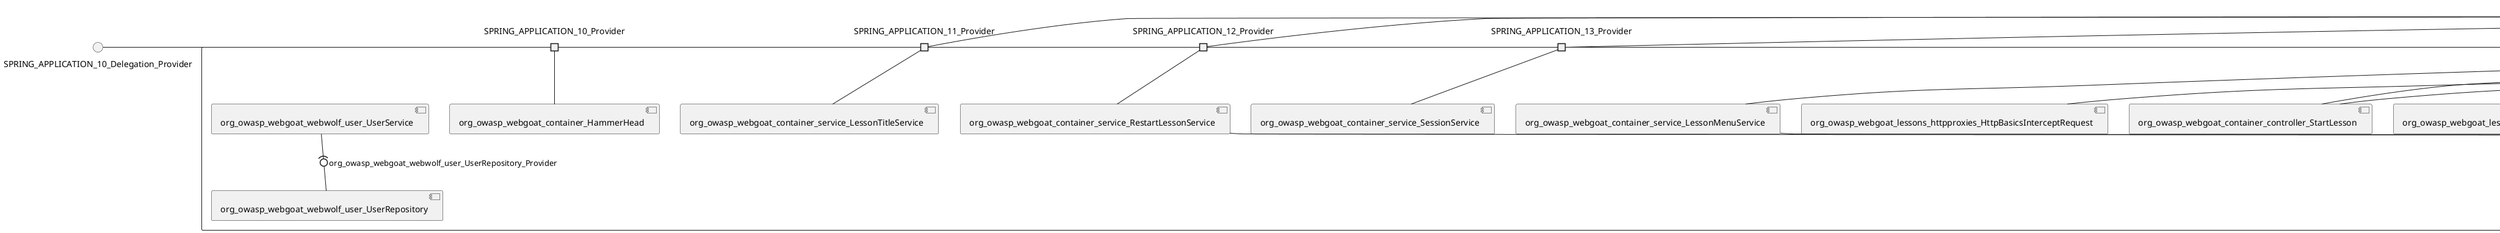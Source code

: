 @startuml
skinparam fixCircleLabelOverlapping true
skinparam componentStyle uml2
() SPRING_APPLICATION_10_Delegation_Provider
() SPRING_APPLICATION_11_Delegation_Provider
() SPRING_APPLICATION_12_Delegation_Provider
() SPRING_APPLICATION_13_Delegation_Provider
() SPRING_APPLICATION_14_Delegation_Provider
() SPRING_APPLICATION_15_Delegation_Provider
() SPRING_APPLICATION_16_Delegation_Provider
() SPRING_APPLICATION_2_Delegation_Provider
() SPRING_APPLICATION_3_Delegation_Provider
() SPRING_APPLICATION_4_Delegation_Provider
() SPRING_APPLICATION_5_Delegation_Provider
() SPRING_APPLICATION_6_Delegation_Provider
() SPRING_APPLICATION_7_Delegation_Provider
() SPRING_APPLICATION_8_Delegation_Provider
() SPRING_APPLICATION_9_Delegation_Provider
() SPRING_APPLICATION_BypassRestrictions_FieldRestrictions_POST_Delegation_Provider
() SPRING_APPLICATION_BypassRestrictions_frontendValidation_POST_Delegation_Provider
() SPRING_APPLICATION_ChromeDevTools_dummy_POST_Delegation_Provider
() SPRING_APPLICATION_ChromeDevTools_network_POST_Delegation_Provider
() SPRING_APPLICATION_CrossSiteScriptingStored_stored_xss_POST_Delegation_Provider
() SPRING_APPLICATION_CrossSiteScriptingStored_stored_xss_follow_up_POST_Delegation_Provider
() SPRING_APPLICATION_CrossSiteScripting_attack1_POST_Delegation_Provider
() SPRING_APPLICATION_CrossSiteScripting_attack3_POST_Delegation_Provider
() SPRING_APPLICATION_CrossSiteScripting_attack4_POST_Delegation_Provider
() SPRING_APPLICATION_CrossSiteScripting_attack5a_GET_Delegation_Provider
() SPRING_APPLICATION_CrossSiteScripting_attack6a_POST_Delegation_Provider
() SPRING_APPLICATION_CrossSiteScripting_dom_follow_up_POST_Delegation_Provider
() SPRING_APPLICATION_CrossSiteScripting_phone_home_xss_POST_Delegation_Provider
() SPRING_APPLICATION_CrossSiteScripting_quiz_GET_POST_Delegation_Provider
() SPRING_APPLICATION_Delegation_Provider
() SPRING_APPLICATION_GET_10_Delegation_Provider
() SPRING_APPLICATION_GET_11_Delegation_Provider
() SPRING_APPLICATION_GET_2_Delegation_Provider
() SPRING_APPLICATION_GET_3_Delegation_Provider
() SPRING_APPLICATION_GET_4_Delegation_Provider
() SPRING_APPLICATION_GET_5_Delegation_Provider
() SPRING_APPLICATION_GET_6_Delegation_Provider
() SPRING_APPLICATION_GET_7_Delegation_Provider
() SPRING_APPLICATION_GET_8_Delegation_Provider
() SPRING_APPLICATION_GET_9_Delegation_Provider
() SPRING_APPLICATION_GET_Delegation_Provider
() SPRING_APPLICATION_HtmlTampering_task_POST_Delegation_Provider
() SPRING_APPLICATION_HttpBasics_attack1_POST_Delegation_Provider
() SPRING_APPLICATION_HttpBasics_attack2_POST_Delegation_Provider
() SPRING_APPLICATION_IDOR_diff_attributes_POST_Delegation_Provider
() SPRING_APPLICATION_IDOR_login_POST_Delegation_Provider
() SPRING_APPLICATION_IDOR_profile_alt_path_POST_Delegation_Provider
() SPRING_APPLICATION_InsecureDeserialization_task_POST_Delegation_Provider
() SPRING_APPLICATION_InsecureLogin_Delegation_Provider
() SPRING_APPLICATION_JWT_decode_POST_Delegation_Provider
() SPRING_APPLICATION_JWT_jku_Delegation_Provider
() SPRING_APPLICATION_JWT_kid_Delegation_Provider
() SPRING_APPLICATION_JWT_quiz_GET_POST_Delegation_Provider
() SPRING_APPLICATION_JWT_refresh_Delegation_Provider
() SPRING_APPLICATION_JWT_secret_POST_Delegation_Provider
() SPRING_APPLICATION_JWT_votings_Delegation_Provider
() SPRING_APPLICATION_LogSpoofing_log_bleeding_POST_Delegation_Provider
() SPRING_APPLICATION_LogSpoofing_log_spoofing_POST_Delegation_Provider
() SPRING_APPLICATION_POST_10_Delegation_Provider
() SPRING_APPLICATION_POST_11_Delegation_Provider
() SPRING_APPLICATION_POST_12_Delegation_Provider
() SPRING_APPLICATION_POST_13_Delegation_Provider
() SPRING_APPLICATION_POST_14_Delegation_Provider
() SPRING_APPLICATION_POST_15_Delegation_Provider
() SPRING_APPLICATION_POST_16_Delegation_Provider
() SPRING_APPLICATION_POST_17_Delegation_Provider
() SPRING_APPLICATION_POST_18_Delegation_Provider
() SPRING_APPLICATION_POST_2_Delegation_Provider
() SPRING_APPLICATION_POST_3_Delegation_Provider
() SPRING_APPLICATION_POST_4_Delegation_Provider
() SPRING_APPLICATION_POST_5_Delegation_Provider
() SPRING_APPLICATION_POST_6_Delegation_Provider
() SPRING_APPLICATION_POST_7_Delegation_Provider
() SPRING_APPLICATION_POST_8_Delegation_Provider
() SPRING_APPLICATION_POST_9_Delegation_Provider
() SPRING_APPLICATION_POST_Delegation_Provider
() SPRING_APPLICATION_PUT_Delegation_Provider
() SPRING_APPLICATION_PasswordReset_ForgotPassword_create_password_reset_link_POST_Delegation_Provider
() SPRING_APPLICATION_PasswordReset_SecurityQuestions_POST_Delegation_Provider
() SPRING_APPLICATION_PasswordReset_reset_Delegation_Provider
() SPRING_APPLICATION_PasswordReset_simple_mail_reset_POST_Delegation_Provider
() SPRING_APPLICATION_PathTraversal_profile_picture_GET_Delegation_Provider
() SPRING_APPLICATION_PathTraversal_profile_picture_fix_GET_Delegation_Provider
() SPRING_APPLICATION_PathTraversal_profile_upload_POST_Delegation_Provider
() SPRING_APPLICATION_PathTraversal_profile_upload_fix_POST_Delegation_Provider
() SPRING_APPLICATION_PathTraversal_profile_upload_remove_user_input_POST_Delegation_Provider
() SPRING_APPLICATION_PathTraversal_random_POST_Delegation_Provider
() SPRING_APPLICATION_PathTraversal_random_picture_GET_Delegation_Provider
() SPRING_APPLICATION_PathTraversal_zip_slip_Delegation_Provider
() SPRING_APPLICATION_SSRF_task1_POST_Delegation_Provider
() SPRING_APPLICATION_SSRF_task2_POST_Delegation_Provider
() SPRING_APPLICATION_SecurePasswords_assignment_POST_Delegation_Provider
() SPRING_APPLICATION_SqlInjectionAdvanced_attack6a_POST_Delegation_Provider
() SPRING_APPLICATION_SqlInjectionAdvanced_attack6b_POST_Delegation_Provider
() SPRING_APPLICATION_SqlInjectionAdvanced_challenge_Login_POST_Delegation_Provider
() SPRING_APPLICATION_SqlInjectionAdvanced_challenge_PUT_Delegation_Provider
() SPRING_APPLICATION_SqlInjectionAdvanced_quiz_GET_POST_Delegation_Provider
() SPRING_APPLICATION_SqlInjectionMitigations_attack10a_POST_Delegation_Provider
() SPRING_APPLICATION_SqlInjectionMitigations_attack10b_POST_Delegation_Provider
() SPRING_APPLICATION_SqlInjectionMitigations_attack12a_POST_Delegation_Provider
() SPRING_APPLICATION_SqlInjectionMitigations_servers_GET_Delegation_Provider
() SPRING_APPLICATION_SqlInjection_assignment5a_POST_Delegation_Provider
() SPRING_APPLICATION_SqlInjection_assignment5b_POST_Delegation_Provider
() SPRING_APPLICATION_SqlInjection_attack10_POST_Delegation_Provider
() SPRING_APPLICATION_SqlInjection_attack2_POST_Delegation_Provider
() SPRING_APPLICATION_SqlInjection_attack3_POST_Delegation_Provider
() SPRING_APPLICATION_SqlInjection_attack4_POST_Delegation_Provider
() SPRING_APPLICATION_SqlInjection_attack5_POST_Delegation_Provider
() SPRING_APPLICATION_SqlInjection_attack8_POST_Delegation_Provider
() SPRING_APPLICATION_SqlInjection_attack9_POST_Delegation_Provider
() SPRING_APPLICATION_SqlOnlyInputValidationOnKeywords_attack_POST_Delegation_Provider
() SPRING_APPLICATION_SqlOnlyInputValidation_attack_POST_Delegation_Provider
() SPRING_APPLICATION_VulnerableComponents_attack1_POST_Delegation_Provider
() SPRING_APPLICATION_WebWolf_GET_Delegation_Provider
() SPRING_APPLICATION_WebWolf_landing_Delegation_Provider
() SPRING_APPLICATION_WebWolf_mail_Delegation_Provider
() SPRING_APPLICATION_challenge_1_POST_Delegation_Provider
() SPRING_APPLICATION_challenge_5_POST_Delegation_Provider
() SPRING_APPLICATION_challenge_7_Delegation_Provider
() SPRING_APPLICATION_challenge_8_Delegation_Provider
() SPRING_APPLICATION_challenge_logo_Delegation_Provider
() SPRING_APPLICATION_cia_quiz_GET_POST_Delegation_Provider
() SPRING_APPLICATION_clientSideFiltering_attack1_POST_Delegation_Provider
() SPRING_APPLICATION_clientSideFiltering_challenge_store_coupons_GET_Delegation_Provider
() SPRING_APPLICATION_clientSideFiltering_getItForFree_POST_Delegation_Provider
() SPRING_APPLICATION_clientSideFiltering_salaries_GET_Delegation_Provider
() SPRING_APPLICATION_crypto_encoding_basic_auth_POST_Delegation_Provider
() SPRING_APPLICATION_crypto_encoding_xor_POST_Delegation_Provider
() SPRING_APPLICATION_crypto_hashing_POST_Delegation_Provider
() SPRING_APPLICATION_crypto_secure_defaults_POST_Delegation_Provider
() SPRING_APPLICATION_crypto_signing_verify_POST_Delegation_Provider
() SPRING_APPLICATION_csrf_feedback_message_POST_Delegation_Provider
() SPRING_APPLICATION_csrf_review_POST_Delegation_Provider
() SPRING_APPLICATION_files_GET_Delegation_Provider
() SPRING_APPLICATION_fileupload_POST_Delegation_Provider
() SPRING_APPLICATION_jwt_Delegation_Provider
() SPRING_APPLICATION_landing_Delegation_Provider
() SPRING_APPLICATION_lesson_template_Delegation_Provider
() SPRING_APPLICATION_login_oauth_mvc_GET_Delegation_Provider
() SPRING_APPLICATION_mail_DELETE_GET_POST_Delegation_Provider
() SPRING_APPLICATION_register_mvc_POST_Delegation_Provider
() SPRING_APPLICATION_registration_GET_Delegation_Provider
() SPRING_APPLICATION_requests_GET_Delegation_Provider
() SPRING_APPLICATION_scoreboard_data_GET_Delegation_Provider
() SPRING_APPLICATION_server_directory_GET_Delegation_Provider
() SPRING_APPLICATION_service_debug_labels_mvc_Delegation_Provider
() SPRING_APPLICATION_service_lessonoverview_mvc_Delegation_Provider
() SPRING_APPLICATION_xxe_comments_GET_Delegation_Provider
rectangle System {
[org_owasp_webgoat_container_HammerHead] [[webgoat-webgoat.repository#_z3dAdlObEe-I78JjumoqTw]]
[org_owasp_webgoat_container_WebWolfRedirect] [[webgoat-webgoat.repository#_z3dAdlObEe-I78JjumoqTw]]
[org_owasp_webgoat_container_controller_StartLesson] [[webgoat-webgoat.repository#_z3dAdlObEe-I78JjumoqTw]]
[org_owasp_webgoat_container_controller_Welcome] [[webgoat-webgoat.repository#_z3dAdlObEe-I78JjumoqTw]]
[org_owasp_webgoat_container_i18n_PluginMessages_Provider] [[webgoat-webgoat.repository#_z3dAdlObEe-I78JjumoqTw]]
[org_owasp_webgoat_container_report_ReportCardController] [[webgoat-webgoat.repository#_z3dAdlObEe-I78JjumoqTw]]
[org_owasp_webgoat_container_service_EnvironmentService] [[webgoat-webgoat.repository#_z3dAdlObEe-I78JjumoqTw]]
[org_owasp_webgoat_container_service_HintService] [[webgoat-webgoat.repository#_z3dAdlObEe-I78JjumoqTw]]
[org_owasp_webgoat_container_service_LabelDebugService] [[webgoat-webgoat.repository#_z3dAdlObEe-I78JjumoqTw]]
[org_owasp_webgoat_container_service_LabelService] [[webgoat-webgoat.repository#_z3dAdlObEe-I78JjumoqTw]]
[org_owasp_webgoat_container_service_LessonInfoService] [[webgoat-webgoat.repository#_z3dAdlObEe-I78JjumoqTw]]
[org_owasp_webgoat_container_service_LessonMenuService] [[webgoat-webgoat.repository#_z3dAdlObEe-I78JjumoqTw]]
[org_owasp_webgoat_container_service_LessonProgressService] [[webgoat-webgoat.repository#_z3dAdlObEe-I78JjumoqTw]]
[org_owasp_webgoat_container_service_LessonTitleService] [[webgoat-webgoat.repository#_z3dAdlObEe-I78JjumoqTw]]
[org_owasp_webgoat_container_service_RestartLessonService] [[webgoat-webgoat.repository#_z3dAdlObEe-I78JjumoqTw]]
[org_owasp_webgoat_container_service_SessionService] [[webgoat-webgoat.repository#_z3dAdlObEe-I78JjumoqTw]]
[org_owasp_webgoat_container_session_UserSessionData_Provider] [[webgoat-webgoat.repository#_z3dAdlObEe-I78JjumoqTw]]
[org_owasp_webgoat_container_session_WebSession_Provider] [[webgoat-webgoat.repository#_z3dAdlObEe-I78JjumoqTw]]
[org_owasp_webgoat_container_users_RegistrationController] [[webgoat-webgoat.repository#_z3dAdlObEe-I78JjumoqTw]]
[org_owasp_webgoat_container_users_Scoreboard] [[webgoat-webgoat.repository#_z3dAdlObEe-I78JjumoqTw]]
[org_owasp_webgoat_container_users_UserProgressRepository] [[webgoat-webgoat.repository#_z3dAdlObEe-I78JjumoqTw]]
[org_owasp_webgoat_container_users_UserRepository] [[webgoat-webgoat.repository#_z3dAdlObEe-I78JjumoqTw]]
[org_owasp_webgoat_container_users_UserService] [[webgoat-webgoat.repository#_z3dAdlObEe-I78JjumoqTw]]
[org_owasp_webgoat_lessons_authbypass_VerifyAccount] [[webgoat-webgoat.repository#_z3dAdlObEe-I78JjumoqTw]]
[org_owasp_webgoat_lessons_bypassrestrictions_BypassRestrictionsFieldRestrictions] [[webgoat-webgoat.repository#_z3dAdlObEe-I78JjumoqTw]]
[org_owasp_webgoat_lessons_bypassrestrictions_BypassRestrictionsFrontendValidation] [[webgoat-webgoat.repository#_z3dAdlObEe-I78JjumoqTw]]
[org_owasp_webgoat_lessons_challenges_FlagController] [[webgoat-webgoat.repository#_z3dAdlObEe-I78JjumoqTw]]
[org_owasp_webgoat_lessons_challenges_challenge1_Assignment1] [[webgoat-webgoat.repository#_z3dAdlObEe-I78JjumoqTw]]
[org_owasp_webgoat_lessons_challenges_challenge1_ImageServlet] [[webgoat-webgoat.repository#_z3dAdlObEe-I78JjumoqTw]]
[org_owasp_webgoat_lessons_challenges_challenge5_Assignment5] [[webgoat-webgoat.repository#_z3dAdlObEe-I78JjumoqTw]]
[org_owasp_webgoat_lessons_challenges_challenge7_Assignment7] [[webgoat-webgoat.repository#_z3dAdlObEe-I78JjumoqTw]]
[org_owasp_webgoat_lessons_challenges_challenge8_Assignment8] [[webgoat-webgoat.repository#_z3dAdlObEe-I78JjumoqTw]]
[org_owasp_webgoat_lessons_chromedevtools_NetworkDummy] [[webgoat-webgoat.repository#_z3dAdlObEe-I78JjumoqTw]]
[org_owasp_webgoat_lessons_chromedevtools_NetworkLesson] [[webgoat-webgoat.repository#_z3dAdlObEe-I78JjumoqTw]]
[org_owasp_webgoat_lessons_cia_CIAQuiz] [[webgoat-webgoat.repository#_z3dAdlObEe-I78JjumoqTw]]
[org_owasp_webgoat_lessons_clientsidefiltering_ClientSideFilteringAssignment] [[webgoat-webgoat.repository#_z3dAdlObEe-I78JjumoqTw]]
[org_owasp_webgoat_lessons_clientsidefiltering_ClientSideFilteringFreeAssignment] [[webgoat-webgoat.repository#_z3dAdlObEe-I78JjumoqTw]]
[org_owasp_webgoat_lessons_clientsidefiltering_Salaries] [[webgoat-webgoat.repository#_z3dAdlObEe-I78JjumoqTw]]
[org_owasp_webgoat_lessons_clientsidefiltering_ShopEndpoint] [[webgoat-webgoat.repository#_z3dAdlObEe-I78JjumoqTw]]
[org_owasp_webgoat_lessons_cryptography_EncodingAssignment] [[webgoat-webgoat.repository#_z3dAdlObEe-I78JjumoqTw]]
[org_owasp_webgoat_lessons_cryptography_HashingAssignment] [[webgoat-webgoat.repository#_z3dAdlObEe-I78JjumoqTw]]
[org_owasp_webgoat_lessons_cryptography_SecureDefaultsAssignment] [[webgoat-webgoat.repository#_z3dAdlObEe-I78JjumoqTw]]
[org_owasp_webgoat_lessons_cryptography_SigningAssignment] [[webgoat-webgoat.repository#_z3dAdlObEe-I78JjumoqTw]]
[org_owasp_webgoat_lessons_cryptography_XOREncodingAssignment] [[webgoat-webgoat.repository#_z3dAdlObEe-I78JjumoqTw]]
[org_owasp_webgoat_lessons_csrf_CSRFConfirmFlag1] [[webgoat-webgoat.repository#_z3dAdlObEe-I78JjumoqTw]]
[org_owasp_webgoat_lessons_csrf_CSRFFeedback] [[webgoat-webgoat.repository#_z3dAdlObEe-I78JjumoqTw]]
[org_owasp_webgoat_lessons_csrf_CSRFGetFlag] [[webgoat-webgoat.repository#_z3dAdlObEe-I78JjumoqTw]]
[org_owasp_webgoat_lessons_csrf_CSRFLogin] [[webgoat-webgoat.repository#_z3dAdlObEe-I78JjumoqTw]]
[org_owasp_webgoat_lessons_csrf_ForgedReviews] [[webgoat-webgoat.repository#_z3dAdlObEe-I78JjumoqTw]]
[org_owasp_webgoat_lessons_csrf_ObjectMapper_Provider] [[webgoat-webgoat.repository#_z3dAdlObEe-I78JjumoqTw]]
[org_owasp_webgoat_lessons_deserialization_InsecureDeserializationTask] [[webgoat-webgoat.repository#_z3dAdlObEe-I78JjumoqTw]]
[org_owasp_webgoat_lessons_hijacksession_HijackSessionAssignment] [[webgoat-webgoat.repository#_z3dAdlObEe-I78JjumoqTw]]
[org_owasp_webgoat_lessons_hijacksession_cas_HijackSessionAuthenticationProvider] [[webgoat-webgoat.repository#_z3dAdlObEe-I78JjumoqTw]]
[org_owasp_webgoat_lessons_htmltampering_HtmlTamperingTask] [[webgoat-webgoat.repository#_z3dAdlObEe-I78JjumoqTw]]
[org_owasp_webgoat_lessons_httpbasics_HttpBasicsLesson] [[webgoat-webgoat.repository#_z3dAdlObEe-I78JjumoqTw]]
[org_owasp_webgoat_lessons_httpbasics_HttpBasicsQuiz] [[webgoat-webgoat.repository#_z3dAdlObEe-I78JjumoqTw]]
[org_owasp_webgoat_lessons_httpproxies_HttpBasicsInterceptRequest] [[webgoat-webgoat.repository#_z3dAdlObEe-I78JjumoqTw]]
[org_owasp_webgoat_lessons_idor_IDORDiffAttributes] [[webgoat-webgoat.repository#_z3dAdlObEe-I78JjumoqTw]]
[org_owasp_webgoat_lessons_idor_IDOREditOtherProfile] [[webgoat-webgoat.repository#_z3dAdlObEe-I78JjumoqTw]]
[org_owasp_webgoat_lessons_idor_IDORLogin] [[webgoat-webgoat.repository#_z3dAdlObEe-I78JjumoqTw]]
[org_owasp_webgoat_lessons_idor_IDORViewOtherProfile] [[webgoat-webgoat.repository#_z3dAdlObEe-I78JjumoqTw]]
[org_owasp_webgoat_lessons_idor_IDORViewOwnProfile] [[webgoat-webgoat.repository#_z3dAdlObEe-I78JjumoqTw]]
[org_owasp_webgoat_lessons_idor_IDORViewOwnProfileAltUrl] [[webgoat-webgoat.repository#_z3dAdlObEe-I78JjumoqTw]]
[org_owasp_webgoat_lessons_insecurelogin_InsecureLoginTask] [[webgoat-webgoat.repository#_z3dAdlObEe-I78JjumoqTw]]
[org_owasp_webgoat_lessons_jwt_JWTDecodeEndpoint] [[webgoat-webgoat.repository#_z3dAdlObEe-I78JjumoqTw]]
[org_owasp_webgoat_lessons_jwt_JWTQuiz] [[webgoat-webgoat.repository#_z3dAdlObEe-I78JjumoqTw]]
[org_owasp_webgoat_lessons_jwt_JWTRefreshEndpoint] [[webgoat-webgoat.repository#_z3dAdlObEe-I78JjumoqTw]]
[org_owasp_webgoat_lessons_jwt_JWTSecretKeyEndpoint] [[webgoat-webgoat.repository#_z3dAdlObEe-I78JjumoqTw]]
[org_owasp_webgoat_lessons_jwt_JWTVotesEndpoint] [[webgoat-webgoat.repository#_z3dAdlObEe-I78JjumoqTw]]
[org_owasp_webgoat_lessons_jwt_claimmisuse_JWTHeaderJKUEndpoint] [[webgoat-webgoat.repository#_z3dAdlObEe-I78JjumoqTw]]
[org_owasp_webgoat_lessons_jwt_claimmisuse_JWTHeaderKIDEndpoint] [[webgoat-webgoat.repository#_z3dAdlObEe-I78JjumoqTw]]
[org_owasp_webgoat_lessons_lessontemplate_SampleAttack] [[webgoat-webgoat.repository#_z3dAdlObEe-I78JjumoqTw]]
[org_owasp_webgoat_lessons_logging_LogBleedingTask] [[webgoat-webgoat.repository#_z3dAdlObEe-I78JjumoqTw]]
[org_owasp_webgoat_lessons_logging_LogSpoofingTask] [[webgoat-webgoat.repository#_z3dAdlObEe-I78JjumoqTw]]
[org_owasp_webgoat_lessons_missingac_MissingFunctionACHiddenMenus] [[webgoat-webgoat.repository#_z3dAdlObEe-I78JjumoqTw]]
[org_owasp_webgoat_lessons_missingac_MissingFunctionACUsers] [[webgoat-webgoat.repository#_z3dAdlObEe-I78JjumoqTw]]
[org_owasp_webgoat_lessons_missingac_MissingFunctionACYourHash] [[webgoat-webgoat.repository#_z3dAdlObEe-I78JjumoqTw]]
[org_owasp_webgoat_lessons_missingac_MissingFunctionACYourHashAdmin] [[webgoat-webgoat.repository#_z3dAdlObEe-I78JjumoqTw]]
[org_owasp_webgoat_lessons_passwordreset_QuestionsAssignment] [[webgoat-webgoat.repository#_z3dAdlObEe-I78JjumoqTw]]
[org_owasp_webgoat_lessons_passwordreset_ResetLinkAssignment] [[webgoat-webgoat.repository#_z3dAdlObEe-I78JjumoqTw]]
[org_owasp_webgoat_lessons_passwordreset_ResetLinkAssignmentForgotPassword] [[webgoat-webgoat.repository#_z3dAdlObEe-I78JjumoqTw]]
[org_owasp_webgoat_lessons_passwordreset_SecurityQuestionAssignment] [[webgoat-webgoat.repository#_z3dAdlObEe-I78JjumoqTw]]
[org_owasp_webgoat_lessons_passwordreset_SimpleMailAssignment] [[webgoat-webgoat.repository#_z3dAdlObEe-I78JjumoqTw]]
[org_owasp_webgoat_lessons_passwordreset_TriedQuestions] [[webgoat-webgoat.repository#_z3dAdlObEe-I78JjumoqTw]]
[org_owasp_webgoat_lessons_pathtraversal_ProfileUpload] [[webgoat-webgoat.repository#_z3dAdlObEe-I78JjumoqTw]]
[org_owasp_webgoat_lessons_pathtraversal_ProfileUploadFix] [[webgoat-webgoat.repository#_z3dAdlObEe-I78JjumoqTw]]
[org_owasp_webgoat_lessons_pathtraversal_ProfileUploadRemoveUserInput] [[webgoat-webgoat.repository#_z3dAdlObEe-I78JjumoqTw]]
[org_owasp_webgoat_lessons_pathtraversal_ProfileUploadRetrieval] [[webgoat-webgoat.repository#_z3dAdlObEe-I78JjumoqTw]]
[org_owasp_webgoat_lessons_pathtraversal_ProfileZipSlip] [[webgoat-webgoat.repository#_z3dAdlObEe-I78JjumoqTw]]
[org_owasp_webgoat_lessons_securepasswords_SecurePasswordsAssignment] [[webgoat-webgoat.repository#_z3dAdlObEe-I78JjumoqTw]]
[org_owasp_webgoat_lessons_spoofcookie_SpoofCookieAssignment] [[webgoat-webgoat.repository#_z3dAdlObEe-I78JjumoqTw]]
[org_owasp_webgoat_lessons_sqlinjection_advanced_SqlInjectionChallenge] [[webgoat-webgoat.repository#_z3dAdlObEe-I78JjumoqTw]]
[org_owasp_webgoat_lessons_sqlinjection_advanced_SqlInjectionChallengeLogin] [[webgoat-webgoat.repository#_z3dAdlObEe-I78JjumoqTw]]
[org_owasp_webgoat_lessons_sqlinjection_advanced_SqlInjectionLesson6a] [[webgoat-webgoat.repository#_z3dAdlObEe-I78JjumoqTw]]
[org_owasp_webgoat_lessons_sqlinjection_advanced_SqlInjectionLesson6b] [[webgoat-webgoat.repository#_z3dAdlObEe-I78JjumoqTw]]
[org_owasp_webgoat_lessons_sqlinjection_advanced_SqlInjectionQuiz] [[webgoat-webgoat.repository#_z3dAdlObEe-I78JjumoqTw]]
[org_owasp_webgoat_lessons_sqlinjection_introduction_SqlInjectionLesson10] [[webgoat-webgoat.repository#_z3dAdlObEe-I78JjumoqTw]]
[org_owasp_webgoat_lessons_sqlinjection_introduction_SqlInjectionLesson2] [[webgoat-webgoat.repository#_z3dAdlObEe-I78JjumoqTw]]
[org_owasp_webgoat_lessons_sqlinjection_introduction_SqlInjectionLesson3] [[webgoat-webgoat.repository#_z3dAdlObEe-I78JjumoqTw]]
[org_owasp_webgoat_lessons_sqlinjection_introduction_SqlInjectionLesson4] [[webgoat-webgoat.repository#_z3dAdlObEe-I78JjumoqTw]]
[org_owasp_webgoat_lessons_sqlinjection_introduction_SqlInjectionLesson5] [[webgoat-webgoat.repository#_z3dAdlObEe-I78JjumoqTw]]
[org_owasp_webgoat_lessons_sqlinjection_introduction_SqlInjectionLesson5a] [[webgoat-webgoat.repository#_z3dAdlObEe-I78JjumoqTw]]
[org_owasp_webgoat_lessons_sqlinjection_introduction_SqlInjectionLesson5b] [[webgoat-webgoat.repository#_z3dAdlObEe-I78JjumoqTw]]
[org_owasp_webgoat_lessons_sqlinjection_introduction_SqlInjectionLesson8] [[webgoat-webgoat.repository#_z3dAdlObEe-I78JjumoqTw]]
[org_owasp_webgoat_lessons_sqlinjection_introduction_SqlInjectionLesson9] [[webgoat-webgoat.repository#_z3dAdlObEe-I78JjumoqTw]]
[org_owasp_webgoat_lessons_sqlinjection_mitigation_Servers] [[webgoat-webgoat.repository#_z3dAdlObEe-I78JjumoqTw]]
[org_owasp_webgoat_lessons_sqlinjection_mitigation_SqlInjectionLesson10a] [[webgoat-webgoat.repository#_z3dAdlObEe-I78JjumoqTw]]
[org_owasp_webgoat_lessons_sqlinjection_mitigation_SqlInjectionLesson10b] [[webgoat-webgoat.repository#_z3dAdlObEe-I78JjumoqTw]]
[org_owasp_webgoat_lessons_sqlinjection_mitigation_SqlInjectionLesson13] [[webgoat-webgoat.repository#_z3dAdlObEe-I78JjumoqTw]]
[org_owasp_webgoat_lessons_sqlinjection_mitigation_SqlOnlyInputValidation] [[webgoat-webgoat.repository#_z3dAdlObEe-I78JjumoqTw]]
[org_owasp_webgoat_lessons_sqlinjection_mitigation_SqlOnlyInputValidationOnKeywords] [[webgoat-webgoat.repository#_z3dAdlObEe-I78JjumoqTw]]
[org_owasp_webgoat_lessons_ssrf_SSRFTask1] [[webgoat-webgoat.repository#_z3dAdlObEe-I78JjumoqTw]]
[org_owasp_webgoat_lessons_ssrf_SSRFTask2] [[webgoat-webgoat.repository#_z3dAdlObEe-I78JjumoqTw]]
[org_owasp_webgoat_lessons_vulnerablecomponents_VulnerableComponentsLesson] [[webgoat-webgoat.repository#_z3dAdlObEe-I78JjumoqTw]]
[org_owasp_webgoat_lessons_webwolfintroduction_LandingAssignment] [[webgoat-webgoat.repository#_z3dAdlObEe-I78JjumoqTw]]
[org_owasp_webgoat_lessons_webwolfintroduction_MailAssignment] [[webgoat-webgoat.repository#_z3dAdlObEe-I78JjumoqTw]]
[org_owasp_webgoat_lessons_xss_CrossSiteScriptingLesson1] [[webgoat-webgoat.repository#_z3dAdlObEe-I78JjumoqTw]]
[org_owasp_webgoat_lessons_xss_CrossSiteScriptingLesson3] [[webgoat-webgoat.repository#_z3dAdlObEe-I78JjumoqTw]]
[org_owasp_webgoat_lessons_xss_CrossSiteScriptingLesson4] [[webgoat-webgoat.repository#_z3dAdlObEe-I78JjumoqTw]]
[org_owasp_webgoat_lessons_xss_CrossSiteScriptingLesson5a] [[webgoat-webgoat.repository#_z3dAdlObEe-I78JjumoqTw]]
[org_owasp_webgoat_lessons_xss_CrossSiteScriptingLesson6a] [[webgoat-webgoat.repository#_z3dAdlObEe-I78JjumoqTw]]
[org_owasp_webgoat_lessons_xss_CrossSiteScriptingQuiz] [[webgoat-webgoat.repository#_z3dAdlObEe-I78JjumoqTw]]
[org_owasp_webgoat_lessons_xss_DOMCrossSiteScripting] [[webgoat-webgoat.repository#_z3dAdlObEe-I78JjumoqTw]]
[org_owasp_webgoat_lessons_xss_DOMCrossSiteScriptingVerifier] [[webgoat-webgoat.repository#_z3dAdlObEe-I78JjumoqTw]]
[org_owasp_webgoat_lessons_xss_stored_StoredCrossSiteScriptingVerifier] [[webgoat-webgoat.repository#_z3dAdlObEe-I78JjumoqTw]]
[org_owasp_webgoat_lessons_xss_stored_StoredXssComments] [[webgoat-webgoat.repository#_z3dAdlObEe-I78JjumoqTw]]
[org_owasp_webgoat_lessons_xxe_BlindSendFileAssignment] [[webgoat-webgoat.repository#_z3dAdlObEe-I78JjumoqTw]]
[org_owasp_webgoat_lessons_xxe_CommentsCache] [[webgoat-webgoat.repository#_z3dAdlObEe-I78JjumoqTw]]
[org_owasp_webgoat_lessons_xxe_CommentsEndpoint] [[webgoat-webgoat.repository#_z3dAdlObEe-I78JjumoqTw]]
[org_owasp_webgoat_lessons_xxe_ContentTypeAssignment] [[webgoat-webgoat.repository#_z3dAdlObEe-I78JjumoqTw]]
[org_owasp_webgoat_lessons_xxe_SimpleXXE] [[webgoat-webgoat.repository#_z3dAdlObEe-I78JjumoqTw]]
[org_owasp_webgoat_webwolf_FileServer] [[webgoat-webgoat.repository#_z3dAdlObEe-I78JjumoqTw]]
[org_owasp_webgoat_webwolf_jwt_JWTController] [[webgoat-webgoat.repository#_z3dAdlObEe-I78JjumoqTw]]
[org_owasp_webgoat_webwolf_mailbox_MailboxController] [[webgoat-webgoat.repository#_z3dAdlObEe-I78JjumoqTw]]
[org_owasp_webgoat_webwolf_mailbox_MailboxRepository] [[webgoat-webgoat.repository#_z3dAdlObEe-I78JjumoqTw]]
[org_owasp_webgoat_webwolf_requests_LandingPage] [[webgoat-webgoat.repository#_z3dAdlObEe-I78JjumoqTw]]
[org_owasp_webgoat_webwolf_requests_Requests] [[webgoat-webgoat.repository#_z3dAdlObEe-I78JjumoqTw]]
[org_owasp_webgoat_webwolf_user_UserRepository] [[webgoat-webgoat.repository#_z3dAdlObEe-I78JjumoqTw]]
[org_owasp_webgoat_webwolf_user_UserService] [[webgoat-webgoat.repository#_z3dAdlObEe-I78JjumoqTw]]
port SPRING_APPLICATION_10_Provider
SPRING_APPLICATION_10_Delegation_Provider - SPRING_APPLICATION_10_Provider
SPRING_APPLICATION_10_Provider - [org_owasp_webgoat_container_HammerHead]
port SPRING_APPLICATION_11_Provider
SPRING_APPLICATION_11_Delegation_Provider - SPRING_APPLICATION_11_Provider
SPRING_APPLICATION_11_Provider - [org_owasp_webgoat_container_service_LessonTitleService]
port SPRING_APPLICATION_12_Provider
SPRING_APPLICATION_12_Delegation_Provider - SPRING_APPLICATION_12_Provider
SPRING_APPLICATION_12_Provider - [org_owasp_webgoat_container_service_RestartLessonService]
port SPRING_APPLICATION_13_Provider
SPRING_APPLICATION_13_Delegation_Provider - SPRING_APPLICATION_13_Provider
SPRING_APPLICATION_13_Provider - [org_owasp_webgoat_container_service_SessionService]
port SPRING_APPLICATION_14_Provider
SPRING_APPLICATION_14_Delegation_Provider - SPRING_APPLICATION_14_Provider
SPRING_APPLICATION_14_Provider - [org_owasp_webgoat_container_service_LessonMenuService]
port SPRING_APPLICATION_15_Provider
SPRING_APPLICATION_15_Delegation_Provider - SPRING_APPLICATION_15_Provider
SPRING_APPLICATION_15_Provider - [org_owasp_webgoat_container_service_LabelDebugService]
port SPRING_APPLICATION_16_Provider
SPRING_APPLICATION_16_Delegation_Provider - SPRING_APPLICATION_16_Provider
SPRING_APPLICATION_16_Provider - [org_owasp_webgoat_lessons_xxe_SimpleXXE]
port SPRING_APPLICATION_2_Provider
SPRING_APPLICATION_2_Delegation_Provider - SPRING_APPLICATION_2_Provider
SPRING_APPLICATION_2_Provider - [org_owasp_webgoat_lessons_httpproxies_HttpBasicsInterceptRequest]
port SPRING_APPLICATION_3_Provider
SPRING_APPLICATION_3_Delegation_Provider - SPRING_APPLICATION_3_Provider
SPRING_APPLICATION_3_Provider - [org_owasp_webgoat_container_controller_StartLesson]
port SPRING_APPLICATION_4_Provider
SPRING_APPLICATION_4_Delegation_Provider - SPRING_APPLICATION_4_Provider
SPRING_APPLICATION_4_Provider - [org_owasp_webgoat_lessons_cryptography_HashingAssignment]
port SPRING_APPLICATION_5_Provider
SPRING_APPLICATION_5_Delegation_Provider - SPRING_APPLICATION_5_Provider
SPRING_APPLICATION_5_Provider - [org_owasp_webgoat_webwolf_FileServer]
port SPRING_APPLICATION_6_Provider
SPRING_APPLICATION_6_Delegation_Provider - SPRING_APPLICATION_6_Provider
SPRING_APPLICATION_6_Provider - [org_owasp_webgoat_lessons_cryptography_HashingAssignment]
port SPRING_APPLICATION_7_Provider
SPRING_APPLICATION_7_Delegation_Provider - SPRING_APPLICATION_7_Provider
SPRING_APPLICATION_7_Provider - [org_owasp_webgoat_container_service_LessonInfoService]
port SPRING_APPLICATION_8_Provider
SPRING_APPLICATION_8_Delegation_Provider - SPRING_APPLICATION_8_Provider
SPRING_APPLICATION_8_Provider - [org_owasp_webgoat_container_controller_StartLesson]
port SPRING_APPLICATION_9_Provider
SPRING_APPLICATION_9_Delegation_Provider - SPRING_APPLICATION_9_Provider
SPRING_APPLICATION_9_Provider - [org_owasp_webgoat_lessons_cryptography_SigningAssignment]
port SPRING_APPLICATION_BypassRestrictions_FieldRestrictions_POST_Provider
SPRING_APPLICATION_BypassRestrictions_FieldRestrictions_POST_Delegation_Provider - SPRING_APPLICATION_BypassRestrictions_FieldRestrictions_POST_Provider
SPRING_APPLICATION_BypassRestrictions_FieldRestrictions_POST_Provider - [org_owasp_webgoat_lessons_bypassrestrictions_BypassRestrictionsFieldRestrictions]
port SPRING_APPLICATION_BypassRestrictions_frontendValidation_POST_Provider
SPRING_APPLICATION_BypassRestrictions_frontendValidation_POST_Delegation_Provider - SPRING_APPLICATION_BypassRestrictions_frontendValidation_POST_Provider
SPRING_APPLICATION_BypassRestrictions_frontendValidation_POST_Provider - [org_owasp_webgoat_lessons_bypassrestrictions_BypassRestrictionsFrontendValidation]
port SPRING_APPLICATION_ChromeDevTools_dummy_POST_Provider
SPRING_APPLICATION_ChromeDevTools_dummy_POST_Delegation_Provider - SPRING_APPLICATION_ChromeDevTools_dummy_POST_Provider
SPRING_APPLICATION_ChromeDevTools_dummy_POST_Provider - [org_owasp_webgoat_lessons_chromedevtools_NetworkDummy]
port SPRING_APPLICATION_ChromeDevTools_network_POST_Provider
SPRING_APPLICATION_ChromeDevTools_network_POST_Delegation_Provider - SPRING_APPLICATION_ChromeDevTools_network_POST_Provider
SPRING_APPLICATION_ChromeDevTools_network_POST_Provider - [org_owasp_webgoat_lessons_chromedevtools_NetworkLesson]
port SPRING_APPLICATION_CrossSiteScriptingStored_stored_xss_POST_Provider
SPRING_APPLICATION_CrossSiteScriptingStored_stored_xss_POST_Delegation_Provider - SPRING_APPLICATION_CrossSiteScriptingStored_stored_xss_POST_Provider
SPRING_APPLICATION_CrossSiteScriptingStored_stored_xss_POST_Provider - [org_owasp_webgoat_lessons_xss_stored_StoredXssComments]
port SPRING_APPLICATION_CrossSiteScriptingStored_stored_xss_follow_up_POST_Provider
SPRING_APPLICATION_CrossSiteScriptingStored_stored_xss_follow_up_POST_Delegation_Provider - SPRING_APPLICATION_CrossSiteScriptingStored_stored_xss_follow_up_POST_Provider
SPRING_APPLICATION_CrossSiteScriptingStored_stored_xss_follow_up_POST_Provider - [org_owasp_webgoat_lessons_xss_stored_StoredCrossSiteScriptingVerifier]
port SPRING_APPLICATION_CrossSiteScripting_attack1_POST_Provider
SPRING_APPLICATION_CrossSiteScripting_attack1_POST_Delegation_Provider - SPRING_APPLICATION_CrossSiteScripting_attack1_POST_Provider
SPRING_APPLICATION_CrossSiteScripting_attack1_POST_Provider - [org_owasp_webgoat_lessons_xss_CrossSiteScriptingLesson1]
port SPRING_APPLICATION_CrossSiteScripting_attack3_POST_Provider
SPRING_APPLICATION_CrossSiteScripting_attack3_POST_Delegation_Provider - SPRING_APPLICATION_CrossSiteScripting_attack3_POST_Provider
SPRING_APPLICATION_CrossSiteScripting_attack3_POST_Provider - [org_owasp_webgoat_lessons_xss_CrossSiteScriptingLesson3]
port SPRING_APPLICATION_CrossSiteScripting_attack4_POST_Provider
SPRING_APPLICATION_CrossSiteScripting_attack4_POST_Delegation_Provider - SPRING_APPLICATION_CrossSiteScripting_attack4_POST_Provider
SPRING_APPLICATION_CrossSiteScripting_attack4_POST_Provider - [org_owasp_webgoat_lessons_xss_CrossSiteScriptingLesson4]
port SPRING_APPLICATION_CrossSiteScripting_attack5a_GET_Provider
SPRING_APPLICATION_CrossSiteScripting_attack5a_GET_Delegation_Provider - SPRING_APPLICATION_CrossSiteScripting_attack5a_GET_Provider
SPRING_APPLICATION_CrossSiteScripting_attack5a_GET_Provider - [org_owasp_webgoat_lessons_xss_CrossSiteScriptingLesson5a]
port SPRING_APPLICATION_CrossSiteScripting_attack6a_POST_Provider
SPRING_APPLICATION_CrossSiteScripting_attack6a_POST_Delegation_Provider - SPRING_APPLICATION_CrossSiteScripting_attack6a_POST_Provider
SPRING_APPLICATION_CrossSiteScripting_attack6a_POST_Provider - [org_owasp_webgoat_lessons_xss_CrossSiteScriptingLesson6a]
port SPRING_APPLICATION_CrossSiteScripting_dom_follow_up_POST_Provider
SPRING_APPLICATION_CrossSiteScripting_dom_follow_up_POST_Delegation_Provider - SPRING_APPLICATION_CrossSiteScripting_dom_follow_up_POST_Provider
SPRING_APPLICATION_CrossSiteScripting_dom_follow_up_POST_Provider - [org_owasp_webgoat_lessons_xss_DOMCrossSiteScriptingVerifier]
port SPRING_APPLICATION_CrossSiteScripting_phone_home_xss_POST_Provider
SPRING_APPLICATION_CrossSiteScripting_phone_home_xss_POST_Delegation_Provider - SPRING_APPLICATION_CrossSiteScripting_phone_home_xss_POST_Provider
SPRING_APPLICATION_CrossSiteScripting_phone_home_xss_POST_Provider - [org_owasp_webgoat_lessons_xss_DOMCrossSiteScripting]
port SPRING_APPLICATION_CrossSiteScripting_quiz_GET_POST_Provider
SPRING_APPLICATION_CrossSiteScripting_quiz_GET_POST_Delegation_Provider - SPRING_APPLICATION_CrossSiteScripting_quiz_GET_POST_Provider
SPRING_APPLICATION_CrossSiteScripting_quiz_GET_POST_Provider - [org_owasp_webgoat_lessons_xss_CrossSiteScriptingQuiz]
port SPRING_APPLICATION_Provider
SPRING_APPLICATION_Delegation_Provider - SPRING_APPLICATION_Provider
SPRING_APPLICATION_Provider - [org_owasp_webgoat_lessons_jwt_JWTSecretKeyEndpoint]
port SPRING_APPLICATION_GET_10_Provider
SPRING_APPLICATION_GET_10_Delegation_Provider - SPRING_APPLICATION_GET_10_Provider
SPRING_APPLICATION_GET_10_Provider - [org_owasp_webgoat_container_service_HintService]
port SPRING_APPLICATION_GET_11_Provider
SPRING_APPLICATION_GET_11_Delegation_Provider - SPRING_APPLICATION_GET_11_Provider
SPRING_APPLICATION_GET_11_Provider - [org_owasp_webgoat_lessons_csrf_ForgedReviews]
port SPRING_APPLICATION_GET_2_Provider
SPRING_APPLICATION_GET_2_Delegation_Provider - SPRING_APPLICATION_GET_2_Provider
SPRING_APPLICATION_GET_2_Provider - [org_owasp_webgoat_lessons_idor_IDORViewOwnProfile]
port SPRING_APPLICATION_GET_3_Provider
SPRING_APPLICATION_GET_3_Delegation_Provider - SPRING_APPLICATION_GET_3_Provider
SPRING_APPLICATION_GET_3_Provider - [org_owasp_webgoat_container_controller_Welcome]
port SPRING_APPLICATION_GET_4_Provider
SPRING_APPLICATION_GET_4_Delegation_Provider - SPRING_APPLICATION_GET_4_Provider
SPRING_APPLICATION_GET_4_Provider - [org_owasp_webgoat_container_report_ReportCardController]
port SPRING_APPLICATION_GET_5_Provider
SPRING_APPLICATION_GET_5_Delegation_Provider - SPRING_APPLICATION_GET_5_Provider
SPRING_APPLICATION_GET_5_Provider - [org_owasp_webgoat_container_service_LabelService]
port SPRING_APPLICATION_GET_6_Provider
SPRING_APPLICATION_GET_6_Delegation_Provider - SPRING_APPLICATION_GET_6_Provider
SPRING_APPLICATION_GET_6_Provider - [org_owasp_webgoat_lessons_cryptography_EncodingAssignment]
port SPRING_APPLICATION_GET_7_Provider
SPRING_APPLICATION_GET_7_Delegation_Provider - SPRING_APPLICATION_GET_7_Provider
SPRING_APPLICATION_GET_7_Provider - [org_owasp_webgoat_lessons_xss_stored_StoredXssComments]
port SPRING_APPLICATION_GET_8_Provider
SPRING_APPLICATION_GET_8_Delegation_Provider - SPRING_APPLICATION_GET_8_Provider
SPRING_APPLICATION_GET_8_Provider - [org_owasp_webgoat_lessons_spoofcookie_SpoofCookieAssignment]
port SPRING_APPLICATION_GET_9_Provider
SPRING_APPLICATION_GET_9_Delegation_Provider - SPRING_APPLICATION_GET_9_Provider
SPRING_APPLICATION_GET_9_Provider - [org_owasp_webgoat_lessons_idor_IDORViewOtherProfile]
port SPRING_APPLICATION_GET_Provider
SPRING_APPLICATION_GET_Delegation_Provider - SPRING_APPLICATION_GET_Provider
SPRING_APPLICATION_GET_Provider - [org_owasp_webgoat_lessons_missingac_MissingFunctionACUsers]
port SPRING_APPLICATION_HtmlTampering_task_POST_Provider
SPRING_APPLICATION_HtmlTampering_task_POST_Delegation_Provider - SPRING_APPLICATION_HtmlTampering_task_POST_Provider
SPRING_APPLICATION_HtmlTampering_task_POST_Provider - [org_owasp_webgoat_lessons_htmltampering_HtmlTamperingTask]
port SPRING_APPLICATION_HttpBasics_attack1_POST_Provider
SPRING_APPLICATION_HttpBasics_attack1_POST_Delegation_Provider - SPRING_APPLICATION_HttpBasics_attack1_POST_Provider
SPRING_APPLICATION_HttpBasics_attack1_POST_Provider - [org_owasp_webgoat_lessons_httpbasics_HttpBasicsLesson]
port SPRING_APPLICATION_HttpBasics_attack2_POST_Provider
SPRING_APPLICATION_HttpBasics_attack2_POST_Delegation_Provider - SPRING_APPLICATION_HttpBasics_attack2_POST_Provider
SPRING_APPLICATION_HttpBasics_attack2_POST_Provider - [org_owasp_webgoat_lessons_httpbasics_HttpBasicsQuiz]
port SPRING_APPLICATION_IDOR_diff_attributes_POST_Provider
SPRING_APPLICATION_IDOR_diff_attributes_POST_Delegation_Provider - SPRING_APPLICATION_IDOR_diff_attributes_POST_Provider
SPRING_APPLICATION_IDOR_diff_attributes_POST_Provider - [org_owasp_webgoat_lessons_idor_IDORDiffAttributes]
port SPRING_APPLICATION_IDOR_login_POST_Provider
SPRING_APPLICATION_IDOR_login_POST_Delegation_Provider - SPRING_APPLICATION_IDOR_login_POST_Provider
SPRING_APPLICATION_IDOR_login_POST_Provider - [org_owasp_webgoat_lessons_idor_IDORLogin]
port SPRING_APPLICATION_IDOR_profile_alt_path_POST_Provider
SPRING_APPLICATION_IDOR_profile_alt_path_POST_Delegation_Provider - SPRING_APPLICATION_IDOR_profile_alt_path_POST_Provider
SPRING_APPLICATION_IDOR_profile_alt_path_POST_Provider - [org_owasp_webgoat_lessons_idor_IDORViewOwnProfileAltUrl]
port SPRING_APPLICATION_InsecureDeserialization_task_POST_Provider
SPRING_APPLICATION_InsecureDeserialization_task_POST_Delegation_Provider - SPRING_APPLICATION_InsecureDeserialization_task_POST_Provider
SPRING_APPLICATION_InsecureDeserialization_task_POST_Provider - [org_owasp_webgoat_lessons_deserialization_InsecureDeserializationTask]
port SPRING_APPLICATION_InsecureLogin_Provider
SPRING_APPLICATION_InsecureLogin_Delegation_Provider - SPRING_APPLICATION_InsecureLogin_Provider
SPRING_APPLICATION_InsecureLogin_Provider - [org_owasp_webgoat_lessons_insecurelogin_InsecureLoginTask]
port SPRING_APPLICATION_JWT_decode_POST_Provider
SPRING_APPLICATION_JWT_decode_POST_Delegation_Provider - SPRING_APPLICATION_JWT_decode_POST_Provider
SPRING_APPLICATION_JWT_decode_POST_Provider - [org_owasp_webgoat_lessons_jwt_JWTDecodeEndpoint]
port SPRING_APPLICATION_JWT_jku_Provider
SPRING_APPLICATION_JWT_jku_Delegation_Provider - SPRING_APPLICATION_JWT_jku_Provider
SPRING_APPLICATION_JWT_jku_Provider - [org_owasp_webgoat_lessons_jwt_claimmisuse_JWTHeaderJKUEndpoint]
port SPRING_APPLICATION_JWT_kid_Provider
SPRING_APPLICATION_JWT_kid_Delegation_Provider - SPRING_APPLICATION_JWT_kid_Provider
SPRING_APPLICATION_JWT_kid_Provider - [org_owasp_webgoat_lessons_jwt_claimmisuse_JWTHeaderKIDEndpoint]
port SPRING_APPLICATION_JWT_quiz_GET_POST_Provider
SPRING_APPLICATION_JWT_quiz_GET_POST_Delegation_Provider - SPRING_APPLICATION_JWT_quiz_GET_POST_Provider
SPRING_APPLICATION_JWT_quiz_GET_POST_Provider - [org_owasp_webgoat_lessons_jwt_JWTQuiz]
port SPRING_APPLICATION_JWT_refresh_Provider
SPRING_APPLICATION_JWT_refresh_Delegation_Provider - SPRING_APPLICATION_JWT_refresh_Provider
SPRING_APPLICATION_JWT_refresh_Provider - [org_owasp_webgoat_lessons_jwt_JWTRefreshEndpoint]
port SPRING_APPLICATION_JWT_secret_POST_Provider
SPRING_APPLICATION_JWT_secret_POST_Delegation_Provider - SPRING_APPLICATION_JWT_secret_POST_Provider
SPRING_APPLICATION_JWT_secret_POST_Provider - [org_owasp_webgoat_lessons_jwt_JWTSecretKeyEndpoint]
port SPRING_APPLICATION_JWT_votings_Provider
SPRING_APPLICATION_JWT_votings_Delegation_Provider - SPRING_APPLICATION_JWT_votings_Provider
SPRING_APPLICATION_JWT_votings_Provider - [org_owasp_webgoat_lessons_jwt_JWTVotesEndpoint]
port SPRING_APPLICATION_LogSpoofing_log_bleeding_POST_Provider
SPRING_APPLICATION_LogSpoofing_log_bleeding_POST_Delegation_Provider - SPRING_APPLICATION_LogSpoofing_log_bleeding_POST_Provider
SPRING_APPLICATION_LogSpoofing_log_bleeding_POST_Provider - [org_owasp_webgoat_lessons_logging_LogBleedingTask]
port SPRING_APPLICATION_LogSpoofing_log_spoofing_POST_Provider
SPRING_APPLICATION_LogSpoofing_log_spoofing_POST_Delegation_Provider - SPRING_APPLICATION_LogSpoofing_log_spoofing_POST_Provider
SPRING_APPLICATION_LogSpoofing_log_spoofing_POST_Provider - [org_owasp_webgoat_lessons_logging_LogSpoofingTask]
port SPRING_APPLICATION_POST_10_Provider
SPRING_APPLICATION_POST_10_Delegation_Provider - SPRING_APPLICATION_POST_10_Provider
SPRING_APPLICATION_POST_10_Provider - [org_owasp_webgoat_lessons_passwordreset_SimpleMailAssignment]
port SPRING_APPLICATION_POST_11_Provider
SPRING_APPLICATION_POST_11_Delegation_Provider - SPRING_APPLICATION_POST_11_Provider
SPRING_APPLICATION_POST_11_Provider - [org_owasp_webgoat_lessons_csrf_CSRFConfirmFlag1]
port SPRING_APPLICATION_POST_12_Provider
SPRING_APPLICATION_POST_12_Delegation_Provider - SPRING_APPLICATION_POST_12_Provider
SPRING_APPLICATION_POST_12_Provider - [org_owasp_webgoat_lessons_xxe_BlindSendFileAssignment]
port SPRING_APPLICATION_POST_13_Provider
SPRING_APPLICATION_POST_13_Delegation_Provider - SPRING_APPLICATION_POST_13_Provider
SPRING_APPLICATION_POST_13_Provider - [org_owasp_webgoat_lessons_passwordreset_QuestionsAssignment]
port SPRING_APPLICATION_POST_14_Provider
SPRING_APPLICATION_POST_14_Delegation_Provider - SPRING_APPLICATION_POST_14_Provider
SPRING_APPLICATION_POST_14_Provider - [org_owasp_webgoat_lessons_csrf_CSRFLogin]
port SPRING_APPLICATION_POST_15_Provider
SPRING_APPLICATION_POST_15_Delegation_Provider - SPRING_APPLICATION_POST_15_Provider
SPRING_APPLICATION_POST_15_Provider - [org_owasp_webgoat_lessons_missingac_MissingFunctionACUsers]
port SPRING_APPLICATION_POST_16_Provider
SPRING_APPLICATION_POST_16_Delegation_Provider - SPRING_APPLICATION_POST_16_Provider
SPRING_APPLICATION_POST_16_Provider - [org_owasp_webgoat_lessons_xxe_ContentTypeAssignment]
port SPRING_APPLICATION_POST_17_Provider
SPRING_APPLICATION_POST_17_Delegation_Provider - SPRING_APPLICATION_POST_17_Provider
SPRING_APPLICATION_POST_17_Provider - [org_owasp_webgoat_lessons_csrf_CSRFFeedback]
port SPRING_APPLICATION_POST_18_Provider
SPRING_APPLICATION_POST_18_Delegation_Provider - SPRING_APPLICATION_POST_18_Provider
SPRING_APPLICATION_POST_18_Provider - [org_owasp_webgoat_lessons_missingac_MissingFunctionACYourHash]
port SPRING_APPLICATION_POST_2_Provider
SPRING_APPLICATION_POST_2_Delegation_Provider - SPRING_APPLICATION_POST_2_Provider
SPRING_APPLICATION_POST_2_Provider - [org_owasp_webgoat_lessons_chromedevtools_NetworkLesson]
port SPRING_APPLICATION_POST_3_Provider
SPRING_APPLICATION_POST_3_Delegation_Provider - SPRING_APPLICATION_POST_3_Provider
SPRING_APPLICATION_POST_3_Provider - [org_owasp_webgoat_lessons_hijacksession_HijackSessionAssignment]
port SPRING_APPLICATION_POST_4_Provider
SPRING_APPLICATION_POST_4_Delegation_Provider - SPRING_APPLICATION_POST_4_Provider
SPRING_APPLICATION_POST_4_Provider - [org_owasp_webgoat_lessons_authbypass_VerifyAccount]
port SPRING_APPLICATION_POST_5_Provider
SPRING_APPLICATION_POST_5_Delegation_Provider - SPRING_APPLICATION_POST_5_Provider
SPRING_APPLICATION_POST_5_Provider - [org_owasp_webgoat_lessons_missingac_MissingFunctionACYourHashAdmin]
port SPRING_APPLICATION_POST_6_Provider
SPRING_APPLICATION_POST_6_Delegation_Provider - SPRING_APPLICATION_POST_6_Provider
SPRING_APPLICATION_POST_6_Provider - [org_owasp_webgoat_lessons_xxe_SimpleXXE]
port SPRING_APPLICATION_POST_7_Provider
SPRING_APPLICATION_POST_7_Delegation_Provider - SPRING_APPLICATION_POST_7_Provider
SPRING_APPLICATION_POST_7_Provider - [org_owasp_webgoat_lessons_missingac_MissingFunctionACHiddenMenus]
port SPRING_APPLICATION_POST_8_Provider
SPRING_APPLICATION_POST_8_Delegation_Provider - SPRING_APPLICATION_POST_8_Provider
SPRING_APPLICATION_POST_8_Provider - [org_owasp_webgoat_lessons_challenges_FlagController]
port SPRING_APPLICATION_POST_9_Provider
SPRING_APPLICATION_POST_9_Delegation_Provider - SPRING_APPLICATION_POST_9_Provider
SPRING_APPLICATION_POST_9_Provider - [org_owasp_webgoat_lessons_spoofcookie_SpoofCookieAssignment]
port SPRING_APPLICATION_POST_Provider
SPRING_APPLICATION_POST_Delegation_Provider - SPRING_APPLICATION_POST_Provider
SPRING_APPLICATION_POST_Provider - [org_owasp_webgoat_lessons_csrf_CSRFGetFlag]
port SPRING_APPLICATION_PUT_Provider
SPRING_APPLICATION_PUT_Delegation_Provider - SPRING_APPLICATION_PUT_Provider
SPRING_APPLICATION_PUT_Provider - [org_owasp_webgoat_lessons_idor_IDOREditOtherProfile]
port SPRING_APPLICATION_PasswordReset_ForgotPassword_create_password_reset_link_POST_Provider
SPRING_APPLICATION_PasswordReset_ForgotPassword_create_password_reset_link_POST_Delegation_Provider - SPRING_APPLICATION_PasswordReset_ForgotPassword_create_password_reset_link_POST_Provider
SPRING_APPLICATION_PasswordReset_ForgotPassword_create_password_reset_link_POST_Provider - [org_owasp_webgoat_lessons_passwordreset_ResetLinkAssignmentForgotPassword]
port SPRING_APPLICATION_PasswordReset_SecurityQuestions_POST_Provider
SPRING_APPLICATION_PasswordReset_SecurityQuestions_POST_Delegation_Provider - SPRING_APPLICATION_PasswordReset_SecurityQuestions_POST_Provider
SPRING_APPLICATION_PasswordReset_SecurityQuestions_POST_Provider - [org_owasp_webgoat_lessons_passwordreset_SecurityQuestionAssignment]
port SPRING_APPLICATION_PasswordReset_reset_Provider
SPRING_APPLICATION_PasswordReset_reset_Delegation_Provider - SPRING_APPLICATION_PasswordReset_reset_Provider
SPRING_APPLICATION_PasswordReset_reset_Provider - [org_owasp_webgoat_lessons_passwordreset_ResetLinkAssignment]
port SPRING_APPLICATION_PasswordReset_simple_mail_reset_POST_Provider
SPRING_APPLICATION_PasswordReset_simple_mail_reset_POST_Delegation_Provider - SPRING_APPLICATION_PasswordReset_simple_mail_reset_POST_Provider
SPRING_APPLICATION_PasswordReset_simple_mail_reset_POST_Provider - [org_owasp_webgoat_lessons_passwordreset_SimpleMailAssignment]
port SPRING_APPLICATION_PathTraversal_profile_picture_GET_Provider
SPRING_APPLICATION_PathTraversal_profile_picture_GET_Delegation_Provider - SPRING_APPLICATION_PathTraversal_profile_picture_GET_Provider
SPRING_APPLICATION_PathTraversal_profile_picture_GET_Provider - [org_owasp_webgoat_lessons_pathtraversal_ProfileUpload]
port SPRING_APPLICATION_PathTraversal_profile_picture_fix_GET_Provider
SPRING_APPLICATION_PathTraversal_profile_picture_fix_GET_Delegation_Provider - SPRING_APPLICATION_PathTraversal_profile_picture_fix_GET_Provider
SPRING_APPLICATION_PathTraversal_profile_picture_fix_GET_Provider - [org_owasp_webgoat_lessons_pathtraversal_ProfileUploadFix]
port SPRING_APPLICATION_PathTraversal_profile_upload_POST_Provider
SPRING_APPLICATION_PathTraversal_profile_upload_POST_Delegation_Provider - SPRING_APPLICATION_PathTraversal_profile_upload_POST_Provider
SPRING_APPLICATION_PathTraversal_profile_upload_POST_Provider - [org_owasp_webgoat_lessons_pathtraversal_ProfileUpload]
port SPRING_APPLICATION_PathTraversal_profile_upload_fix_POST_Provider
SPRING_APPLICATION_PathTraversal_profile_upload_fix_POST_Delegation_Provider - SPRING_APPLICATION_PathTraversal_profile_upload_fix_POST_Provider
SPRING_APPLICATION_PathTraversal_profile_upload_fix_POST_Provider - [org_owasp_webgoat_lessons_pathtraversal_ProfileUploadFix]
port SPRING_APPLICATION_PathTraversal_profile_upload_remove_user_input_POST_Provider
SPRING_APPLICATION_PathTraversal_profile_upload_remove_user_input_POST_Delegation_Provider - SPRING_APPLICATION_PathTraversal_profile_upload_remove_user_input_POST_Provider
SPRING_APPLICATION_PathTraversal_profile_upload_remove_user_input_POST_Provider - [org_owasp_webgoat_lessons_pathtraversal_ProfileUploadRemoveUserInput]
port SPRING_APPLICATION_PathTraversal_random_POST_Provider
SPRING_APPLICATION_PathTraversal_random_POST_Delegation_Provider - SPRING_APPLICATION_PathTraversal_random_POST_Provider
SPRING_APPLICATION_PathTraversal_random_POST_Provider - [org_owasp_webgoat_lessons_pathtraversal_ProfileUploadRetrieval]
port SPRING_APPLICATION_PathTraversal_random_picture_GET_Provider
SPRING_APPLICATION_PathTraversal_random_picture_GET_Delegation_Provider - SPRING_APPLICATION_PathTraversal_random_picture_GET_Provider
SPRING_APPLICATION_PathTraversal_random_picture_GET_Provider - [org_owasp_webgoat_lessons_pathtraversal_ProfileUploadRetrieval]
port SPRING_APPLICATION_PathTraversal_zip_slip_Provider
SPRING_APPLICATION_PathTraversal_zip_slip_Delegation_Provider - SPRING_APPLICATION_PathTraversal_zip_slip_Provider
SPRING_APPLICATION_PathTraversal_zip_slip_Provider - [org_owasp_webgoat_lessons_pathtraversal_ProfileZipSlip]
port SPRING_APPLICATION_SSRF_task1_POST_Provider
SPRING_APPLICATION_SSRF_task1_POST_Delegation_Provider - SPRING_APPLICATION_SSRF_task1_POST_Provider
SPRING_APPLICATION_SSRF_task1_POST_Provider - [org_owasp_webgoat_lessons_ssrf_SSRFTask1]
port SPRING_APPLICATION_SSRF_task2_POST_Provider
SPRING_APPLICATION_SSRF_task2_POST_Delegation_Provider - SPRING_APPLICATION_SSRF_task2_POST_Provider
SPRING_APPLICATION_SSRF_task2_POST_Provider - [org_owasp_webgoat_lessons_ssrf_SSRFTask2]
port SPRING_APPLICATION_SecurePasswords_assignment_POST_Provider
SPRING_APPLICATION_SecurePasswords_assignment_POST_Delegation_Provider - SPRING_APPLICATION_SecurePasswords_assignment_POST_Provider
SPRING_APPLICATION_SecurePasswords_assignment_POST_Provider - [org_owasp_webgoat_lessons_securepasswords_SecurePasswordsAssignment]
port SPRING_APPLICATION_SqlInjectionAdvanced_attack6a_POST_Provider
SPRING_APPLICATION_SqlInjectionAdvanced_attack6a_POST_Delegation_Provider - SPRING_APPLICATION_SqlInjectionAdvanced_attack6a_POST_Provider
SPRING_APPLICATION_SqlInjectionAdvanced_attack6a_POST_Provider - [org_owasp_webgoat_lessons_sqlinjection_advanced_SqlInjectionLesson6a]
port SPRING_APPLICATION_SqlInjectionAdvanced_attack6b_POST_Provider
SPRING_APPLICATION_SqlInjectionAdvanced_attack6b_POST_Delegation_Provider - SPRING_APPLICATION_SqlInjectionAdvanced_attack6b_POST_Provider
SPRING_APPLICATION_SqlInjectionAdvanced_attack6b_POST_Provider - [org_owasp_webgoat_lessons_sqlinjection_advanced_SqlInjectionLesson6b]
port SPRING_APPLICATION_SqlInjectionAdvanced_challenge_Login_POST_Provider
SPRING_APPLICATION_SqlInjectionAdvanced_challenge_Login_POST_Delegation_Provider - SPRING_APPLICATION_SqlInjectionAdvanced_challenge_Login_POST_Provider
SPRING_APPLICATION_SqlInjectionAdvanced_challenge_Login_POST_Provider - [org_owasp_webgoat_lessons_sqlinjection_advanced_SqlInjectionChallengeLogin]
port SPRING_APPLICATION_SqlInjectionAdvanced_challenge_PUT_Provider
SPRING_APPLICATION_SqlInjectionAdvanced_challenge_PUT_Delegation_Provider - SPRING_APPLICATION_SqlInjectionAdvanced_challenge_PUT_Provider
SPRING_APPLICATION_SqlInjectionAdvanced_challenge_PUT_Provider - [org_owasp_webgoat_lessons_sqlinjection_advanced_SqlInjectionChallenge]
port SPRING_APPLICATION_SqlInjectionAdvanced_quiz_GET_POST_Provider
SPRING_APPLICATION_SqlInjectionAdvanced_quiz_GET_POST_Delegation_Provider - SPRING_APPLICATION_SqlInjectionAdvanced_quiz_GET_POST_Provider
SPRING_APPLICATION_SqlInjectionAdvanced_quiz_GET_POST_Provider - [org_owasp_webgoat_lessons_sqlinjection_advanced_SqlInjectionQuiz]
port SPRING_APPLICATION_SqlInjectionMitigations_attack10a_POST_Provider
SPRING_APPLICATION_SqlInjectionMitigations_attack10a_POST_Delegation_Provider - SPRING_APPLICATION_SqlInjectionMitigations_attack10a_POST_Provider
SPRING_APPLICATION_SqlInjectionMitigations_attack10a_POST_Provider - [org_owasp_webgoat_lessons_sqlinjection_mitigation_SqlInjectionLesson10a]
port SPRING_APPLICATION_SqlInjectionMitigations_attack10b_POST_Provider
SPRING_APPLICATION_SqlInjectionMitigations_attack10b_POST_Delegation_Provider - SPRING_APPLICATION_SqlInjectionMitigations_attack10b_POST_Provider
SPRING_APPLICATION_SqlInjectionMitigations_attack10b_POST_Provider - [org_owasp_webgoat_lessons_sqlinjection_mitigation_SqlInjectionLesson10b]
port SPRING_APPLICATION_SqlInjectionMitigations_attack12a_POST_Provider
SPRING_APPLICATION_SqlInjectionMitigations_attack12a_POST_Delegation_Provider - SPRING_APPLICATION_SqlInjectionMitigations_attack12a_POST_Provider
SPRING_APPLICATION_SqlInjectionMitigations_attack12a_POST_Provider - [org_owasp_webgoat_lessons_sqlinjection_mitigation_SqlInjectionLesson13]
port SPRING_APPLICATION_SqlInjectionMitigations_servers_GET_Provider
SPRING_APPLICATION_SqlInjectionMitigations_servers_GET_Delegation_Provider - SPRING_APPLICATION_SqlInjectionMitigations_servers_GET_Provider
SPRING_APPLICATION_SqlInjectionMitigations_servers_GET_Provider - [org_owasp_webgoat_lessons_sqlinjection_mitigation_Servers]
port SPRING_APPLICATION_SqlInjection_assignment5a_POST_Provider
SPRING_APPLICATION_SqlInjection_assignment5a_POST_Delegation_Provider - SPRING_APPLICATION_SqlInjection_assignment5a_POST_Provider
SPRING_APPLICATION_SqlInjection_assignment5a_POST_Provider - [org_owasp_webgoat_lessons_sqlinjection_introduction_SqlInjectionLesson5a]
port SPRING_APPLICATION_SqlInjection_assignment5b_POST_Provider
SPRING_APPLICATION_SqlInjection_assignment5b_POST_Delegation_Provider - SPRING_APPLICATION_SqlInjection_assignment5b_POST_Provider
SPRING_APPLICATION_SqlInjection_assignment5b_POST_Provider - [org_owasp_webgoat_lessons_sqlinjection_introduction_SqlInjectionLesson5b]
port SPRING_APPLICATION_SqlInjection_attack10_POST_Provider
SPRING_APPLICATION_SqlInjection_attack10_POST_Delegation_Provider - SPRING_APPLICATION_SqlInjection_attack10_POST_Provider
SPRING_APPLICATION_SqlInjection_attack10_POST_Provider - [org_owasp_webgoat_lessons_sqlinjection_introduction_SqlInjectionLesson10]
port SPRING_APPLICATION_SqlInjection_attack2_POST_Provider
SPRING_APPLICATION_SqlInjection_attack2_POST_Delegation_Provider - SPRING_APPLICATION_SqlInjection_attack2_POST_Provider
SPRING_APPLICATION_SqlInjection_attack2_POST_Provider - [org_owasp_webgoat_lessons_sqlinjection_introduction_SqlInjectionLesson2]
port SPRING_APPLICATION_SqlInjection_attack3_POST_Provider
SPRING_APPLICATION_SqlInjection_attack3_POST_Delegation_Provider - SPRING_APPLICATION_SqlInjection_attack3_POST_Provider
SPRING_APPLICATION_SqlInjection_attack3_POST_Provider - [org_owasp_webgoat_lessons_sqlinjection_introduction_SqlInjectionLesson3]
port SPRING_APPLICATION_SqlInjection_attack4_POST_Provider
SPRING_APPLICATION_SqlInjection_attack4_POST_Delegation_Provider - SPRING_APPLICATION_SqlInjection_attack4_POST_Provider
SPRING_APPLICATION_SqlInjection_attack4_POST_Provider - [org_owasp_webgoat_lessons_sqlinjection_introduction_SqlInjectionLesson4]
port SPRING_APPLICATION_SqlInjection_attack5_POST_Provider
SPRING_APPLICATION_SqlInjection_attack5_POST_Delegation_Provider - SPRING_APPLICATION_SqlInjection_attack5_POST_Provider
SPRING_APPLICATION_SqlInjection_attack5_POST_Provider - [org_owasp_webgoat_lessons_sqlinjection_introduction_SqlInjectionLesson5]
port SPRING_APPLICATION_SqlInjection_attack8_POST_Provider
SPRING_APPLICATION_SqlInjection_attack8_POST_Delegation_Provider - SPRING_APPLICATION_SqlInjection_attack8_POST_Provider
SPRING_APPLICATION_SqlInjection_attack8_POST_Provider - [org_owasp_webgoat_lessons_sqlinjection_introduction_SqlInjectionLesson8]
port SPRING_APPLICATION_SqlInjection_attack9_POST_Provider
SPRING_APPLICATION_SqlInjection_attack9_POST_Delegation_Provider - SPRING_APPLICATION_SqlInjection_attack9_POST_Provider
SPRING_APPLICATION_SqlInjection_attack9_POST_Provider - [org_owasp_webgoat_lessons_sqlinjection_introduction_SqlInjectionLesson9]
port SPRING_APPLICATION_SqlOnlyInputValidationOnKeywords_attack_POST_Provider
SPRING_APPLICATION_SqlOnlyInputValidationOnKeywords_attack_POST_Delegation_Provider - SPRING_APPLICATION_SqlOnlyInputValidationOnKeywords_attack_POST_Provider
SPRING_APPLICATION_SqlOnlyInputValidationOnKeywords_attack_POST_Provider - [org_owasp_webgoat_lessons_sqlinjection_mitigation_SqlOnlyInputValidationOnKeywords]
port SPRING_APPLICATION_SqlOnlyInputValidation_attack_POST_Provider
SPRING_APPLICATION_SqlOnlyInputValidation_attack_POST_Delegation_Provider - SPRING_APPLICATION_SqlOnlyInputValidation_attack_POST_Provider
SPRING_APPLICATION_SqlOnlyInputValidation_attack_POST_Provider - [org_owasp_webgoat_lessons_sqlinjection_mitigation_SqlOnlyInputValidation]
port SPRING_APPLICATION_VulnerableComponents_attack1_POST_Provider
SPRING_APPLICATION_VulnerableComponents_attack1_POST_Delegation_Provider - SPRING_APPLICATION_VulnerableComponents_attack1_POST_Provider
SPRING_APPLICATION_VulnerableComponents_attack1_POST_Provider - [org_owasp_webgoat_lessons_vulnerablecomponents_VulnerableComponentsLesson]
port SPRING_APPLICATION_WebWolf_GET_Provider
SPRING_APPLICATION_WebWolf_GET_Delegation_Provider - SPRING_APPLICATION_WebWolf_GET_Provider
SPRING_APPLICATION_WebWolf_GET_Provider - [org_owasp_webgoat_container_WebWolfRedirect]
port SPRING_APPLICATION_WebWolf_landing_Provider
SPRING_APPLICATION_WebWolf_landing_Delegation_Provider - SPRING_APPLICATION_WebWolf_landing_Provider
SPRING_APPLICATION_WebWolf_landing_Provider - [org_owasp_webgoat_lessons_webwolfintroduction_LandingAssignment]
port SPRING_APPLICATION_WebWolf_mail_Provider
SPRING_APPLICATION_WebWolf_mail_Delegation_Provider - SPRING_APPLICATION_WebWolf_mail_Provider
SPRING_APPLICATION_WebWolf_mail_Provider - [org_owasp_webgoat_lessons_webwolfintroduction_MailAssignment]
port SPRING_APPLICATION_challenge_1_POST_Provider
SPRING_APPLICATION_challenge_1_POST_Delegation_Provider - SPRING_APPLICATION_challenge_1_POST_Provider
SPRING_APPLICATION_challenge_1_POST_Provider - [org_owasp_webgoat_lessons_challenges_challenge1_Assignment1]
port SPRING_APPLICATION_challenge_5_POST_Provider
SPRING_APPLICATION_challenge_5_POST_Delegation_Provider - SPRING_APPLICATION_challenge_5_POST_Provider
SPRING_APPLICATION_challenge_5_POST_Provider - [org_owasp_webgoat_lessons_challenges_challenge5_Assignment5]
port SPRING_APPLICATION_challenge_7_Provider
SPRING_APPLICATION_challenge_7_Delegation_Provider - SPRING_APPLICATION_challenge_7_Provider
SPRING_APPLICATION_challenge_7_Provider - [org_owasp_webgoat_lessons_challenges_challenge7_Assignment7]
port SPRING_APPLICATION_challenge_8_Provider
SPRING_APPLICATION_challenge_8_Delegation_Provider - SPRING_APPLICATION_challenge_8_Provider
SPRING_APPLICATION_challenge_8_Provider - [org_owasp_webgoat_lessons_challenges_challenge8_Assignment8]
port SPRING_APPLICATION_challenge_logo_Provider
SPRING_APPLICATION_challenge_logo_Delegation_Provider - SPRING_APPLICATION_challenge_logo_Provider
SPRING_APPLICATION_challenge_logo_Provider - [org_owasp_webgoat_lessons_challenges_challenge1_ImageServlet]
port SPRING_APPLICATION_cia_quiz_GET_POST_Provider
SPRING_APPLICATION_cia_quiz_GET_POST_Delegation_Provider - SPRING_APPLICATION_cia_quiz_GET_POST_Provider
SPRING_APPLICATION_cia_quiz_GET_POST_Provider - [org_owasp_webgoat_lessons_cia_CIAQuiz]
port SPRING_APPLICATION_clientSideFiltering_attack1_POST_Provider
SPRING_APPLICATION_clientSideFiltering_attack1_POST_Delegation_Provider - SPRING_APPLICATION_clientSideFiltering_attack1_POST_Provider
SPRING_APPLICATION_clientSideFiltering_attack1_POST_Provider - [org_owasp_webgoat_lessons_clientsidefiltering_ClientSideFilteringAssignment]
port SPRING_APPLICATION_clientSideFiltering_challenge_store_coupons_GET_Provider
SPRING_APPLICATION_clientSideFiltering_challenge_store_coupons_GET_Delegation_Provider - SPRING_APPLICATION_clientSideFiltering_challenge_store_coupons_GET_Provider
SPRING_APPLICATION_clientSideFiltering_challenge_store_coupons_GET_Provider - [org_owasp_webgoat_lessons_clientsidefiltering_ShopEndpoint]
port SPRING_APPLICATION_clientSideFiltering_getItForFree_POST_Provider
SPRING_APPLICATION_clientSideFiltering_getItForFree_POST_Delegation_Provider - SPRING_APPLICATION_clientSideFiltering_getItForFree_POST_Provider
SPRING_APPLICATION_clientSideFiltering_getItForFree_POST_Provider - [org_owasp_webgoat_lessons_clientsidefiltering_ClientSideFilteringFreeAssignment]
port SPRING_APPLICATION_clientSideFiltering_salaries_GET_Provider
SPRING_APPLICATION_clientSideFiltering_salaries_GET_Delegation_Provider - SPRING_APPLICATION_clientSideFiltering_salaries_GET_Provider
SPRING_APPLICATION_clientSideFiltering_salaries_GET_Provider - [org_owasp_webgoat_lessons_clientsidefiltering_Salaries]
port SPRING_APPLICATION_crypto_encoding_basic_auth_POST_Provider
SPRING_APPLICATION_crypto_encoding_basic_auth_POST_Delegation_Provider - SPRING_APPLICATION_crypto_encoding_basic_auth_POST_Provider
SPRING_APPLICATION_crypto_encoding_basic_auth_POST_Provider - [org_owasp_webgoat_lessons_cryptography_EncodingAssignment]
port SPRING_APPLICATION_crypto_encoding_xor_POST_Provider
SPRING_APPLICATION_crypto_encoding_xor_POST_Delegation_Provider - SPRING_APPLICATION_crypto_encoding_xor_POST_Provider
SPRING_APPLICATION_crypto_encoding_xor_POST_Provider - [org_owasp_webgoat_lessons_cryptography_XOREncodingAssignment]
port SPRING_APPLICATION_crypto_hashing_POST_Provider
SPRING_APPLICATION_crypto_hashing_POST_Delegation_Provider - SPRING_APPLICATION_crypto_hashing_POST_Provider
SPRING_APPLICATION_crypto_hashing_POST_Provider - [org_owasp_webgoat_lessons_cryptography_HashingAssignment]
port SPRING_APPLICATION_crypto_secure_defaults_POST_Provider
SPRING_APPLICATION_crypto_secure_defaults_POST_Delegation_Provider - SPRING_APPLICATION_crypto_secure_defaults_POST_Provider
SPRING_APPLICATION_crypto_secure_defaults_POST_Provider - [org_owasp_webgoat_lessons_cryptography_SecureDefaultsAssignment]
port SPRING_APPLICATION_crypto_signing_verify_POST_Provider
SPRING_APPLICATION_crypto_signing_verify_POST_Delegation_Provider - SPRING_APPLICATION_crypto_signing_verify_POST_Provider
SPRING_APPLICATION_crypto_signing_verify_POST_Provider - [org_owasp_webgoat_lessons_cryptography_SigningAssignment]
port SPRING_APPLICATION_csrf_feedback_message_POST_Provider
SPRING_APPLICATION_csrf_feedback_message_POST_Delegation_Provider - SPRING_APPLICATION_csrf_feedback_message_POST_Provider
SPRING_APPLICATION_csrf_feedback_message_POST_Provider - [org_owasp_webgoat_lessons_csrf_CSRFFeedback]
port SPRING_APPLICATION_csrf_review_POST_Provider
SPRING_APPLICATION_csrf_review_POST_Delegation_Provider - SPRING_APPLICATION_csrf_review_POST_Provider
SPRING_APPLICATION_csrf_review_POST_Provider - [org_owasp_webgoat_lessons_csrf_ForgedReviews]
port SPRING_APPLICATION_files_GET_Provider
SPRING_APPLICATION_files_GET_Delegation_Provider - SPRING_APPLICATION_files_GET_Provider
SPRING_APPLICATION_files_GET_Provider - [org_owasp_webgoat_webwolf_FileServer]
port SPRING_APPLICATION_fileupload_POST_Provider
SPRING_APPLICATION_fileupload_POST_Delegation_Provider - SPRING_APPLICATION_fileupload_POST_Provider
SPRING_APPLICATION_fileupload_POST_Provider - [org_owasp_webgoat_webwolf_FileServer]
port SPRING_APPLICATION_jwt_Provider
SPRING_APPLICATION_jwt_Delegation_Provider - SPRING_APPLICATION_jwt_Provider
SPRING_APPLICATION_jwt_Provider - [org_owasp_webgoat_webwolf_jwt_JWTController]
port SPRING_APPLICATION_landing_Provider
SPRING_APPLICATION_landing_Delegation_Provider - SPRING_APPLICATION_landing_Provider
SPRING_APPLICATION_landing_Provider - [org_owasp_webgoat_webwolf_requests_LandingPage]
port SPRING_APPLICATION_lesson_template_Provider
SPRING_APPLICATION_lesson_template_Delegation_Provider - SPRING_APPLICATION_lesson_template_Provider
SPRING_APPLICATION_lesson_template_Provider - [org_owasp_webgoat_lessons_lessontemplate_SampleAttack]
port SPRING_APPLICATION_login_oauth_mvc_GET_Provider
SPRING_APPLICATION_login_oauth_mvc_GET_Delegation_Provider - SPRING_APPLICATION_login_oauth_mvc_GET_Provider
SPRING_APPLICATION_login_oauth_mvc_GET_Provider - [org_owasp_webgoat_container_users_RegistrationController]
port SPRING_APPLICATION_mail_DELETE_GET_POST_Provider
SPRING_APPLICATION_mail_DELETE_GET_POST_Delegation_Provider - SPRING_APPLICATION_mail_DELETE_GET_POST_Provider
SPRING_APPLICATION_mail_DELETE_GET_POST_Provider - [org_owasp_webgoat_webwolf_mailbox_MailboxController]
port SPRING_APPLICATION_register_mvc_POST_Provider
SPRING_APPLICATION_register_mvc_POST_Delegation_Provider - SPRING_APPLICATION_register_mvc_POST_Provider
SPRING_APPLICATION_register_mvc_POST_Provider - [org_owasp_webgoat_container_users_RegistrationController]
port SPRING_APPLICATION_registration_GET_Provider
SPRING_APPLICATION_registration_GET_Delegation_Provider - SPRING_APPLICATION_registration_GET_Provider
SPRING_APPLICATION_registration_GET_Provider - [org_owasp_webgoat_container_users_RegistrationController]
port SPRING_APPLICATION_requests_GET_Provider
SPRING_APPLICATION_requests_GET_Delegation_Provider - SPRING_APPLICATION_requests_GET_Provider
SPRING_APPLICATION_requests_GET_Provider - [org_owasp_webgoat_webwolf_requests_Requests]
port SPRING_APPLICATION_scoreboard_data_GET_Provider
SPRING_APPLICATION_scoreboard_data_GET_Delegation_Provider - SPRING_APPLICATION_scoreboard_data_GET_Provider
SPRING_APPLICATION_scoreboard_data_GET_Provider - [org_owasp_webgoat_container_users_Scoreboard]
port SPRING_APPLICATION_server_directory_GET_Provider
SPRING_APPLICATION_server_directory_GET_Delegation_Provider - SPRING_APPLICATION_server_directory_GET_Provider
SPRING_APPLICATION_server_directory_GET_Provider - [org_owasp_webgoat_container_service_EnvironmentService]
port SPRING_APPLICATION_service_debug_labels_mvc_Provider
SPRING_APPLICATION_service_debug_labels_mvc_Delegation_Provider - SPRING_APPLICATION_service_debug_labels_mvc_Provider
SPRING_APPLICATION_service_debug_labels_mvc_Provider - [org_owasp_webgoat_container_service_LabelDebugService]
port SPRING_APPLICATION_service_lessonoverview_mvc_Provider
SPRING_APPLICATION_service_lessonoverview_mvc_Delegation_Provider - SPRING_APPLICATION_service_lessonoverview_mvc_Provider
SPRING_APPLICATION_service_lessonoverview_mvc_Provider - [org_owasp_webgoat_container_service_LessonProgressService]
port SPRING_APPLICATION_xxe_comments_GET_Provider
SPRING_APPLICATION_xxe_comments_GET_Delegation_Provider - SPRING_APPLICATION_xxe_comments_GET_Provider
SPRING_APPLICATION_xxe_comments_GET_Provider - [org_owasp_webgoat_lessons_xxe_CommentsEndpoint]
[org_owasp_webgoat_lessons_csrf_CSRFGetFlag] -(0- [org_owasp_webgoat_container_i18n_PluginMessages_Provider] : org_owasp_webgoat_container_i18n_PluginMessages_Provider
[org_owasp_webgoat_lessons_xss_CrossSiteScriptingLesson5a] -(0- [org_owasp_webgoat_container_session_UserSessionData_Provider] : org_owasp_webgoat_container_session_UserSessionData_Provider
[org_owasp_webgoat_lessons_idor_IDORViewOwnProfile] -(0- [org_owasp_webgoat_container_session_UserSessionData_Provider] : org_owasp_webgoat_container_session_UserSessionData_Provider
[org_owasp_webgoat_lessons_xss_CrossSiteScriptingLesson6a] -(0- [org_owasp_webgoat_container_session_UserSessionData_Provider] : org_owasp_webgoat_container_session_UserSessionData_Provider
[org_owasp_webgoat_lessons_lessontemplate_SampleAttack] -(0- [org_owasp_webgoat_container_session_UserSessionData_Provider] : org_owasp_webgoat_container_session_UserSessionData_Provider
[org_owasp_webgoat_lessons_csrf_CSRFConfirmFlag1] -(0- [org_owasp_webgoat_container_session_UserSessionData_Provider] : org_owasp_webgoat_container_session_UserSessionData_Provider
[org_owasp_webgoat_lessons_idor_IDOREditOtherProfile] -(0- [org_owasp_webgoat_container_session_UserSessionData_Provider] : org_owasp_webgoat_container_session_UserSessionData_Provider
[org_owasp_webgoat_lessons_authbypass_VerifyAccount] -(0- [org_owasp_webgoat_container_session_UserSessionData_Provider] : org_owasp_webgoat_container_session_UserSessionData_Provider
[org_owasp_webgoat_lessons_idor_IDORViewOtherProfile] -(0- [org_owasp_webgoat_container_session_UserSessionData_Provider] : org_owasp_webgoat_container_session_UserSessionData_Provider
[org_owasp_webgoat_lessons_csrf_CSRFFeedback] -(0- [org_owasp_webgoat_container_session_UserSessionData_Provider] : org_owasp_webgoat_container_session_UserSessionData_Provider
[org_owasp_webgoat_lessons_idor_IDORViewOwnProfileAltUrl] -(0- [org_owasp_webgoat_container_session_UserSessionData_Provider] : org_owasp_webgoat_container_session_UserSessionData_Provider
[org_owasp_webgoat_lessons_csrf_CSRFGetFlag] -(0- [org_owasp_webgoat_container_session_UserSessionData_Provider] : org_owasp_webgoat_container_session_UserSessionData_Provider
[org_owasp_webgoat_lessons_authbypass_VerifyAccount] -(0- [org_owasp_webgoat_container_session_WebSession_Provider] : org_owasp_webgoat_container_session_WebSession_Provider
[org_owasp_webgoat_lessons_csrf_ForgedReviews] -(0- [org_owasp_webgoat_container_session_WebSession_Provider] : org_owasp_webgoat_container_session_WebSession_Provider
[org_owasp_webgoat_lessons_xss_stored_StoredXssComments] -(0- [org_owasp_webgoat_container_session_WebSession_Provider] : org_owasp_webgoat_container_session_WebSession_Provider
[org_owasp_webgoat_lessons_xxe_ContentTypeAssignment] -(0- [org_owasp_webgoat_container_session_WebSession_Provider] : org_owasp_webgoat_container_session_WebSession_Provider
[org_owasp_webgoat_container_users_UserService] -(0- [org_owasp_webgoat_container_users_UserProgressRepository] : org_owasp_webgoat_container_users_UserProgressRepository_Provider
[org_owasp_webgoat_container_service_LessonProgressService] -(0- [org_owasp_webgoat_container_users_UserProgressRepository] : org_owasp_webgoat_container_users_UserProgressRepository_Provider
[org_owasp_webgoat_container_report_ReportCardController] -(0- [org_owasp_webgoat_container_users_UserProgressRepository] : org_owasp_webgoat_container_users_UserProgressRepository_Provider
[org_owasp_webgoat_container_users_Scoreboard] -(0- [org_owasp_webgoat_container_users_UserProgressRepository] : org_owasp_webgoat_container_users_UserProgressRepository_Provider
[org_owasp_webgoat_container_service_LessonMenuService] -(0- [org_owasp_webgoat_container_users_UserProgressRepository] : org_owasp_webgoat_container_users_UserProgressRepository_Provider
[org_owasp_webgoat_lessons_csrf_CSRFLogin] -(0- [org_owasp_webgoat_container_users_UserProgressRepository] : org_owasp_webgoat_container_users_UserProgressRepository_Provider
[org_owasp_webgoat_container_service_RestartLessonService] -(0- [org_owasp_webgoat_container_users_UserProgressRepository] : org_owasp_webgoat_container_users_UserProgressRepository_Provider
[org_owasp_webgoat_container_users_UserService] -(0- [org_owasp_webgoat_container_users_UserRepository] : org_owasp_webgoat_container_users_UserRepository_Provider
[org_owasp_webgoat_container_users_Scoreboard] -(0- [org_owasp_webgoat_container_users_UserRepository] : org_owasp_webgoat_container_users_UserRepository_Provider
[org_owasp_webgoat_lessons_csrf_CSRFFeedback] -(0- [org_owasp_webgoat_lessons_csrf_ObjectMapper_Provider] : org_owasp_webgoat_lessons_csrf_ObjectMapper_Provider
[org_owasp_webgoat_lessons_hijacksession_HijackSessionAssignment] -(0- [org_owasp_webgoat_lessons_hijacksession_cas_HijackSessionAuthenticationProvider] : org_owasp_webgoat_lessons_hijacksession_cas_HijackSessionAuthenticationProvider_Provider
[org_owasp_webgoat_lessons_passwordreset_SecurityQuestionAssignment] -(0- [org_owasp_webgoat_lessons_passwordreset_TriedQuestions] : org_owasp_webgoat_lessons_passwordreset_TriedQuestions_Provider
[org_owasp_webgoat_lessons_xxe_SimpleXXE] -(0- [org_owasp_webgoat_lessons_xxe_CommentsCache] : org_owasp_webgoat_lessons_xxe_CommentsCache_Provider
[org_owasp_webgoat_lessons_xxe_ContentTypeAssignment] -(0- [org_owasp_webgoat_lessons_xxe_CommentsCache] : org_owasp_webgoat_lessons_xxe_CommentsCache_Provider
[org_owasp_webgoat_webwolf_mailbox_MailboxController] -(0- [org_owasp_webgoat_webwolf_mailbox_MailboxRepository] : org_owasp_webgoat_webwolf_mailbox_MailboxRepository_Provider
[org_owasp_webgoat_webwolf_user_UserService] -(0- [org_owasp_webgoat_webwolf_user_UserRepository] : org_owasp_webgoat_webwolf_user_UserRepository_Provider
}

@enduml
